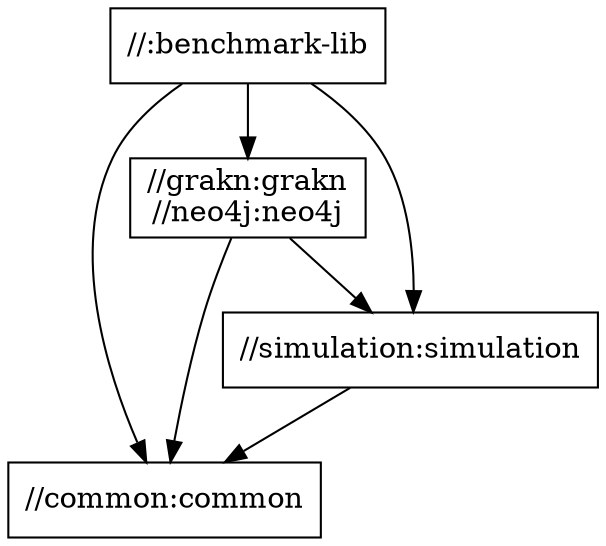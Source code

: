 digraph mygraph {
  node [shape=box];
  "//:benchmark-lib"
  "//:benchmark-lib" -> "//common:common"
  "//:benchmark-lib" -> "//grakn:grakn\n//neo4j:neo4j"
  "//:benchmark-lib" -> "//simulation:simulation"
  "//grakn:grakn\n//neo4j:neo4j"
  "//grakn:grakn\n//neo4j:neo4j" -> "//common:common"
  "//grakn:grakn\n//neo4j:neo4j" -> "//simulation:simulation"
  "//simulation:simulation"
  "//simulation:simulation" -> "//common:common"
  "//common:common"
}
